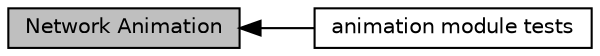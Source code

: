digraph "Network Animation"
{
  edge [fontname="Helvetica",fontsize="10",labelfontname="Helvetica",labelfontsize="10"];
  node [fontname="Helvetica",fontsize="10",shape=box];
  rankdir=LR;
  Node2 [label="animation module tests",height=0.2,width=0.4,color="black", fillcolor="white", style="filled",URL="$group__netanim-test.html",tooltip=" "];
  Node1 [label="Network Animation",height=0.2,width=0.4,color="black", fillcolor="grey75", style="filled", fontcolor="black",tooltip="This section documents the API of the ns-3 netanim module."];
  Node1->Node2 [shape=plaintext, dir="back", style="solid"];
}
